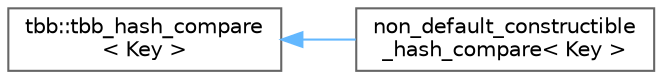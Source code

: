 digraph "类继承关系图"
{
 // LATEX_PDF_SIZE
  bgcolor="transparent";
  edge [fontname=Helvetica,fontsize=10,labelfontname=Helvetica,labelfontsize=10];
  node [fontname=Helvetica,fontsize=10,shape=box,height=0.2,width=0.4];
  rankdir="LR";
  Node0 [id="Node000000",label="tbb::tbb_hash_compare\l\< Key \>",height=0.2,width=0.4,color="grey40", fillcolor="white", style="filled",URL="$structtbb_1_1tbb__hash__compare.html",tooltip="hash_compare that is default argument for concurrent_hash_map"];
  Node0 -> Node1 [id="edge7122_Node000000_Node000001",dir="back",color="steelblue1",style="solid",tooltip=" "];
  Node1 [id="Node000001",label="non_default_constructible\l_hash_compare\< Key \>",height=0.2,width=0.4,color="grey40", fillcolor="white", style="filled",URL="$structnon__default__constructible__hash__compare.html",tooltip=" "];
}
